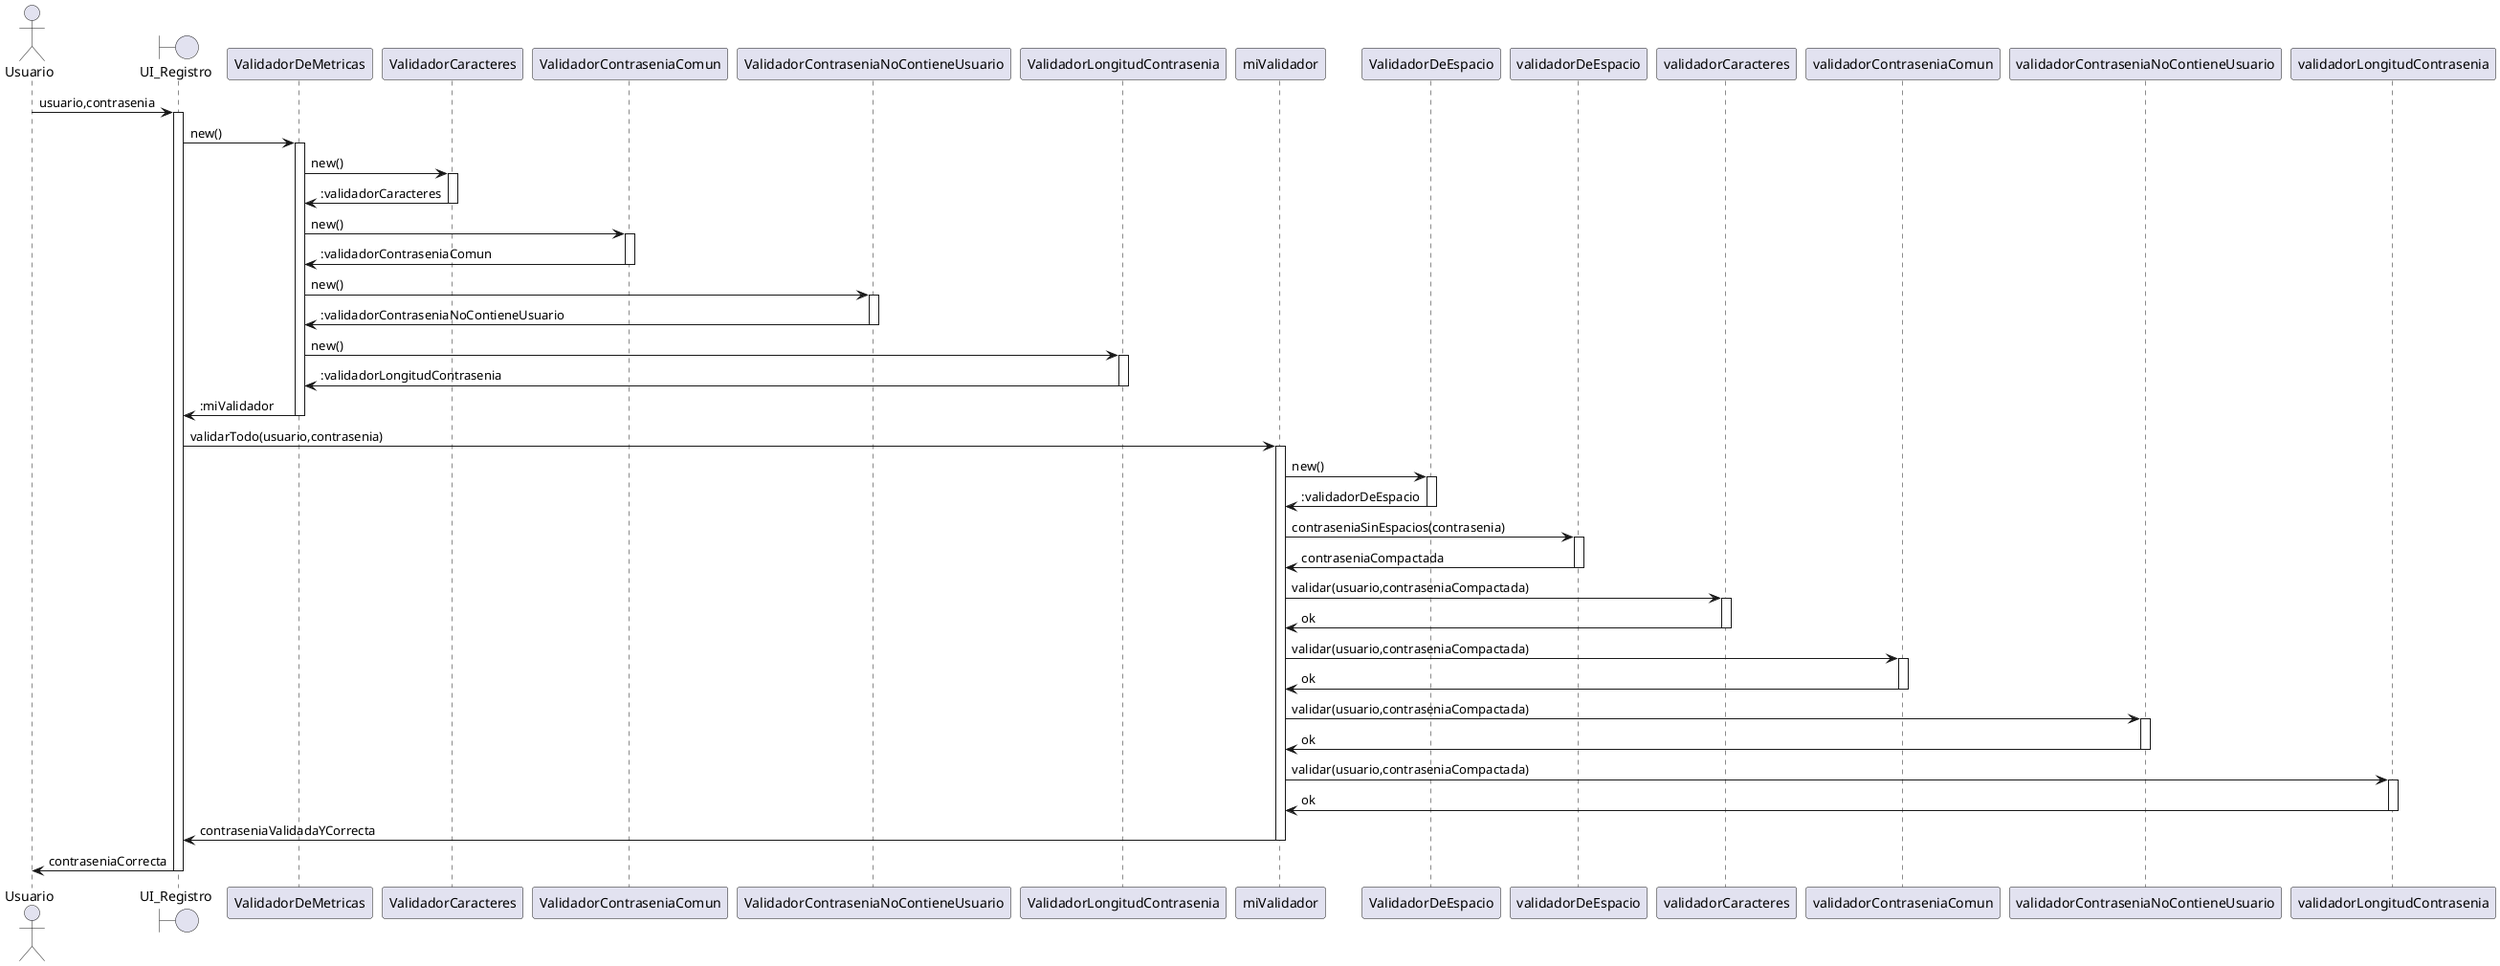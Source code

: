 @startuml
Actor Usuario
boundary UI_Registro

Usuario -> UI_Registro : usuario,contrasenia
activate UI_Registro

UI_Registro -> ValidadorDeMetricas : new()
activate ValidadorDeMetricas

ValidadorDeMetricas -> ValidadorCaracteres : new()
activate ValidadorCaracteres
ValidadorCaracteres -> ValidadorDeMetricas : :validadorCaracteres
deactivate ValidadorCaracteres

ValidadorDeMetricas -> ValidadorContraseniaComun : new()
activate ValidadorContraseniaComun
ValidadorContraseniaComun -> ValidadorDeMetricas : :validadorContraseniaComun
deactivate ValidadorContraseniaComun

ValidadorDeMetricas -> ValidadorContraseniaNoContieneUsuario : new()
activate ValidadorContraseniaNoContieneUsuario
ValidadorContraseniaNoContieneUsuario -> ValidadorDeMetricas : :validadorContraseniaNoContieneUsuario
deactivate ValidadorContraseniaNoContieneUsuario

ValidadorDeMetricas -> ValidadorLongitudContrasenia : new()
activate ValidadorLongitudContrasenia
ValidadorLongitudContrasenia -> ValidadorDeMetricas : :validadorLongitudContrasenia
deactivate ValidadorLongitudContrasenia

ValidadorDeMetricas -> UI_Registro: :miValidador
deactivate ValidadorDeMetricas

UI_Registro -> miValidador : validarTodo(usuario,contrasenia)
activate miValidador
miValidador -> ValidadorDeEspacio : new()
activate ValidadorDeEspacio
ValidadorDeEspacio -> miValidador : :validadorDeEspacio
deactivate ValidadorDeEspacio

miValidador -> validadorDeEspacio : contraseniaSinEspacios(contrasenia)
activate validadorDeEspacio
validadorDeEspacio -> miValidador : contraseniaCompactada
deactivate validadorDeEspacio

miValidador -> validadorCaracteres : validar(usuario,contraseniaCompactada)
activate validadorCaracteres
validadorCaracteres -> miValidador : ok
deactivate validadorCaracteres

miValidador -> validadorContraseniaComun : validar(usuario,contraseniaCompactada)
activate validadorContraseniaComun
validadorContraseniaComun -> miValidador : ok
deactivate validadorContraseniaComun

miValidador -> validadorContraseniaNoContieneUsuario : validar(usuario,contraseniaCompactada)
activate validadorContraseniaNoContieneUsuario
validadorContraseniaNoContieneUsuario -> miValidador : ok
deactivate validadorContraseniaNoContieneUsuario

miValidador -> validadorLongitudContrasenia : validar(usuario,contraseniaCompactada)
activate validadorLongitudContrasenia
validadorLongitudContrasenia -> miValidador : ok
deactivate validadorLongitudContrasenia

miValidador -> UI_Registro : contraseniaValidadaYCorrecta
deactivate miValidador

UI_Registro -> Usuario : contraseniaCorrecta
deactivate UI_Registro
@enduml